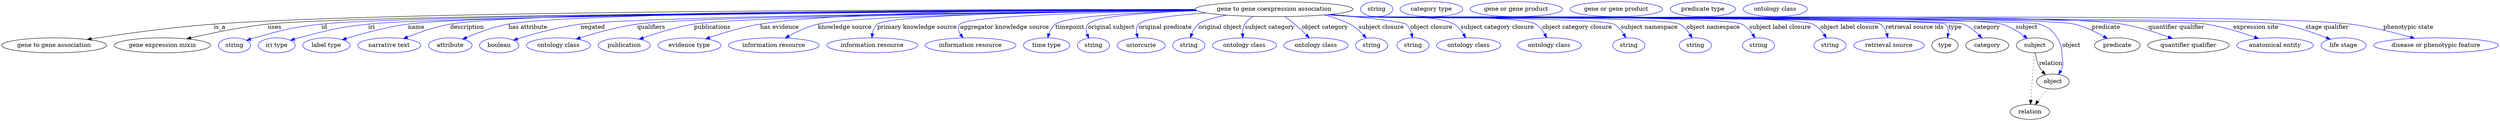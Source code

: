 digraph {
	graph [bb="0,0,5965.3,283"];
	node [label="\N"];
	"gene to gene coexpression association"	[height=0.5,
		label="gene to gene coexpression association",
		pos="3038.4,265",
		width=5.2356];
	"gene to gene association"	[height=0.5,
		pos="125.44,178",
		width=3.4844];
	"gene to gene coexpression association" -> "gene to gene association"	[label=is_a,
		lp="519.44,221.5",
		pos="e,204.13,192.09 2850.1,264.26 2343.7,264.49 960.81,261.99 505.44,229 405.24,221.74 291.07,205.65 214.25,193.68"];
	"gene expression mixin"	[height=0.5,
		pos="383.44,178",
		width=3.1955];
	"gene to gene coexpression association" -> "gene expression mixin"	[label=uses,
		lp="650.94,221.5",
		pos="e,441.05,193.59 2850.8,263.24 2323.4,260.81 851.84,252.04 634.44,229 571.58,222.34 501.07,207.64 450.82,195.89"];
	id	[color=blue,
		height=0.5,
		label=string,
		pos="554.44,178",
		width=1.0652];
	"gene to gene coexpression association" -> id	[color=blue,
		label=id,
		lp="768.44,221.5",
		pos="e,583.43,189.98 2850.8,263.16 2342.9,260.58 965.91,251.58 761.44,229 689.7,221.08 671.95,215.43 602.44,196 599.33,195.13 596.13,\
194.17 592.94,193.15",
		style=solid];
	iri	[color=blue,
		height=0.5,
		label="iri type",
		pos="655.44,178",
		width=1.2277];
	"gene to gene coexpression association" -> iri	[color=blue,
		label=iri,
		lp="881.44,221.5",
		pos="e,688.35,190.19 2850.8,262.91 2360.7,259.8 1066.7,249.71 873.44,229 799.08,221.03 780.83,214.78 708.44,196 705.06,195.12 701.59,\
194.16 698.1,193.14",
		style=solid];
	name	[color=blue,
		height=0.5,
		label="label type",
		pos="774.44,178",
		width=1.5707];
	"gene to gene coexpression association" -> name	[color=blue,
		label=name,
		lp="988.44,221.5",
		pos="e,812.19,191.56 2850.4,263.35 2375.2,261.33 1151.5,253.78 968.44,229 917.66,222.12 861.07,206.6 822.18,194.66",
		style=solid];
	description	[color=blue,
		height=0.5,
		label="narrative text",
		pos="924.44,178",
		width=2.0943];
	"gene to gene coexpression association" -> description	[color=blue,
		label=description,
		lp="1108.9,221.5",
		pos="e,958.24,194.16 2850.1,264.04 2391.3,263.64 1240.4,259.57 1068.4,229 1033.6,222.8 995.86,209.44 967.76,198.08",
		style=solid];
	"has attribute"	[color=blue,
		height=0.5,
		label=attribute,
		pos="1069.4,178",
		width=1.4443];
	"gene to gene coexpression association" -> "has attribute"	[color=blue,
		label="has attribute",
		lp="1254.4,221.5",
		pos="e,1099.1,192.96 2850.3,263.89 2415.4,263.15 1365.4,258.29 1207.4,229 1173,222.61 1135.7,208.64 1108.6,197.09",
		style=solid];
	negated	[color=blue,
		height=0.5,
		label=boolean,
		pos="1186.4,178",
		width=1.2999];
	"gene to gene coexpression association" -> negated	[color=blue,
		label=negated,
		lp="1409.4,221.5",
		pos="e,1220.3,190.48 2851.9,262.29 2449.1,258.28 1522.8,247.19 1380.4,229 1327.9,222.28 1269.1,205.85 1230.2,193.64",
		style=solid];
	qualifiers	[color=blue,
		height=0.5,
		label="ontology class",
		pos="1327.4,178",
		width=2.1304];
	"gene to gene coexpression association" -> qualifiers	[color=blue,
		label=qualifiers,
		lp="1548.9,221.5",
		pos="e,1369.4,193.23 2852.2,262.19 2474.7,258.16 1644.2,247.34 1515.4,229 1468.5,222.31 1416.5,207.91 1379.1,196.28",
		style=solid];
	publications	[color=blue,
		height=0.5,
		label=publication,
		pos="1484.4,178",
		width=1.7332];
	"gene to gene coexpression association" -> publications	[color=blue,
		label=publications,
		lp="1695.4,221.5",
		pos="e,1520.3,192.76 2852.4,262.05 2501.5,257.97 1766.6,247.36 1651.4,229 1609.3,222.28 1562.9,207.78 1529.7,196.12",
		style=solid];
	"has evidence"	[color=blue,
		height=0.5,
		label="evidence type",
		pos="1640.4,178",
		width=2.0943];
	"gene to gene coexpression association" -> "has evidence"	[color=blue,
		label="has evidence",
		lp="1855.9,221.5",
		pos="e,1679,193.55 2849.9,264.59 2556.4,264.49 2003.9,259.99 1809.4,229 1767.8,222.36 1722,208.37 1688.6,196.87",
		style=solid];
	"knowledge source"	[color=blue,
		height=0.5,
		label="information resource",
		pos="1842.4,178",
		width=3.015];
	"gene to gene coexpression association" -> "knowledge source"	[color=blue,
		label="knowledge source",
		lp="2011.9,221.5",
		pos="e,1869.4,195.64 2852,262.18 2563.4,258.73 2032.5,249.66 1947.4,229 1923.2,223.12 1897.9,211.28 1878.3,200.6",
		style=solid];
	"primary knowledge source"	[color=blue,
		height=0.5,
		label="information resource",
		pos="2077.4,178",
		width=3.015];
	"gene to gene coexpression association" -> "primary knowledge source"	[color=blue,
		label="primary knowledge source",
		lp="2184.4,221.5",
		pos="e,2076.7,196.1 2851.2,262.85 2583,260.38 2118.4,252.69 2089.4,229 2082.7,223.45 2079.3,214.81 2077.8,206.27",
		style=solid];
	"aggregator knowledge source"	[color=blue,
		height=0.5,
		label="information resource",
		pos="2312.4,178",
		width=3.015];
	"gene to gene coexpression association" -> "aggregator knowledge source"	[color=blue,
		label="aggregator knowledge source",
		lp="2393.9,221.5",
		pos="e,2294.7,195.83 2852.8,261.69 2636.8,258.06 2306.7,249.23 2287.4,229 2280.6,221.87 2283.2,212.53 2288.7,203.85",
		style=solid];
	timepoint	[color=blue,
		height=0.5,
		label="time type",
		pos="2494.4,178",
		width=1.5346];
	"gene to gene coexpression association" -> timepoint	[color=blue,
		label=timepoint,
		lp="2550.4,221.5",
		pos="e,2497,196.26 2854.5,261.07 2715.1,257.29 2543,248.66 2515.4,229 2507.8,223.52 2502.9,214.66 2499.8,205.91",
		style=solid];
	"original subject"	[color=blue,
		height=0.5,
		label=string,
		pos="2606.4,178",
		width=1.0652];
	"gene to gene coexpression association" -> "original subject"	[color=blue,
		label="original subject",
		lp="2649.4,221.5",
		pos="e,2595.3,195.28 2854.1,261.08 2739.9,257.3 2611.6,248.67 2593.4,229 2587.3,222.33 2588,213.1 2591.2,204.39",
		style=solid];
	"original predicate"	[color=blue,
		height=0.5,
		label=uriorcurie,
		pos="2720.4,178",
		width=1.5887];
	"gene to gene coexpression association" -> "original predicate"	[color=blue,
		label="original predicate",
		lp="2777.9,221.5",
		pos="e,2712.5,195.83 2875.4,255.89 2800.7,250.46 2726,241.89 2714.4,229 2708.8,222.71 2708.3,214.04 2709.8,205.68",
		style=solid];
	"original object"	[color=blue,
		height=0.5,
		label=string,
		pos="2834.4,178",
		width=1.0652];
	"gene to gene coexpression association" -> "original object"	[color=blue,
		label="original object",
		lp="2908.9,221.5",
		pos="e,2838.1,196.37 2925.5,250.59 2895.9,245.24 2869.1,238.14 2857.4,229 2850.1,223.23 2845,214.58 2841.5,206.09",
		style=solid];
	"subject category"	[color=blue,
		height=0.5,
		label="ontology class",
		pos="2967.4,178",
		width=2.1304];
	"gene to gene coexpression association" -> "subject category"	[color=blue,
		label="subject category",
		lp="3027.9,221.5",
		pos="e,2963.6,196.01 2988.3,247.52 2980.4,242.76 2973.3,236.7 2968.4,229 2964.2,222.26 2962.8,213.93 2962.9,206.01",
		style=solid];
	"object category"	[color=blue,
		height=0.5,
		label="ontology class",
		pos="3138.4,178",
		width=2.1304];
	"gene to gene coexpression association" -> "object category"	[color=blue,
		label="object category",
		lp="3159.9,221.5",
		pos="e,3122.5,195.89 3063.7,247.1 3071.5,241.57 3080,235.25 3087.4,229 3097,220.99 3106.9,211.56 3115.4,203.06",
		style=solid];
	"subject closure"	[color=blue,
		height=0.5,
		label=string,
		pos="3271.4,178",
		width=1.0652];
	"gene to gene coexpression association" -> "subject closure"	[color=blue,
		label="subject closure",
		lp="3294.9,221.5",
		pos="e,3259.1,195.04 3158.1,250.96 3179.3,245.87 3200.5,238.8 3219.4,229 3231.9,222.54 3243.4,212.16 3252.4,202.52",
		style=solid];
	"object closure"	[color=blue,
		height=0.5,
		label=string,
		pos="3370.4,178",
		width=1.0652];
	"gene to gene coexpression association" -> "object closure"	[color=blue,
		label="object closure",
		lp="3414.4,221.5",
		pos="e,3369.2,196.03 3172.8,252.34 3255.1,244.65 3346,234.95 3353.4,229 3360.5,223.3 3364.7,214.52 3367.1,205.89",
		style=solid];
	"subject category closure"	[color=blue,
		height=0.5,
		label="ontology class",
		pos="3503.4,178",
		width=2.1304];
	"gene to gene coexpression association" -> "subject category closure"	[color=blue,
		label="subject category closure",
		lp="3571.9,221.5",
		pos="e,3496.3,195.96 3172.6,252.33 3194,250.52 3215.8,248.69 3236.4,247 3288,242.79 3423.5,254.64 3468.4,229 3478.1,223.48 3485.7,214.08 \
3491.4,204.91",
		style=solid];
	"object category closure"	[color=blue,
		height=0.5,
		label="ontology class",
		pos="3696.4,178",
		width=2.1304];
	"gene to gene coexpression association" -> "object category closure"	[color=blue,
		label="object category closure",
		lp="3762.9,221.5",
		pos="e,3690.1,196.08 3168.8,251.99 3191.4,250.15 3214.6,248.4 3236.4,247 3283.8,243.97 3622.1,252.38 3663.4,229 3672.9,223.62 3680.2,\
214.25 3685.5,205.05",
		style=solid];
	"subject namespace"	[color=blue,
		height=0.5,
		label=string,
		pos="3886.4,178",
		width=1.0652];
	"gene to gene coexpression association" -> "subject namespace"	[color=blue,
		label="subject namespace",
		lp="3935.4,221.5",
		pos="e,3879.1,196.17 3167.5,251.86 3190.4,250.01 3214.1,248.28 3236.4,247 3270.5,245.04 3820.3,245 3850.4,229 3860.5,223.68 3868.4,214.18 \
3874.2,204.88",
		style=solid];
	"object namespace"	[color=blue,
		height=0.5,
		label=string,
		pos="4045.4,178",
		width=1.0652];
	"gene to gene coexpression association" -> "object namespace"	[color=blue,
		label="object namespace",
		lp="4088.4,221.5",
		pos="e,4037.7,195.73 3167,251.79 3190.1,249.93 3214,248.23 3236.4,247 3279.2,244.67 3969.3,248.49 4007.4,229 4017.9,223.66 4026.3,213.98 \
4032.5,204.54",
		style=solid];
	"subject label closure"	[color=blue,
		height=0.5,
		label=string,
		pos="4196.4,178",
		width=1.0652];
	"gene to gene coexpression association" -> "subject label closure"	[color=blue,
		label="subject label closure",
		lp="4248.4,221.5",
		pos="e,4188.1,195.76 3166.4,251.76 3189.7,249.89 3213.8,248.19 3236.4,247 3287.5,244.31 4110.6,251.59 4156.4,229 4167.3,223.66 4176.1,\
213.84 4182.7,204.3",
		style=solid];
	"object label closure"	[color=blue,
		height=0.5,
		label=string,
		pos="4367.4,178",
		width=1.0652];
	"gene to gene coexpression association" -> "object label closure"	[color=blue,
		label="object label closure",
		lp="4413.9,221.5",
		pos="e,4358.8,195.79 3166.2,251.73 3189.5,249.86 3213.7,248.16 3236.4,247 3296.9,243.91 4271.9,255.36 4326.4,229 4337.4,223.69 4346.5,\
213.87 4353.3,204.33",
		style=solid];
	"retrieval source ids"	[color=blue,
		height=0.5,
		label="retrieval source",
		pos="4508.4,178",
		width=2.347];
	"gene to gene coexpression association" -> "retrieval source ids"	[color=blue,
		label="retrieval source ids",
		lp="4569.9,221.5",
		pos="e,4506,196.44 3165.9,251.71 3189.3,249.83 3213.6,248.14 3236.4,247 3271.1,245.26 4458.6,248.44 4487.4,229 4495.3,223.72 4500.2,214.9 \
4503.3,206.13",
		style=solid];
	type	[height=0.5,
		pos="4642.4,178",
		width=0.86659];
	"gene to gene coexpression association" -> type	[color=blue,
		label=type,
		lp="4666.4,221.5",
		pos="e,4648.4,196.12 3165.6,251.7 3189.2,249.82 3213.5,248.13 3236.4,247 3256,246.04 4629.7,242.91 4643.4,229 4649.3,223.03 4650.6,214.43 \
4650,206.05",
		style=solid];
	category	[height=0.5,
		pos="4743.4,178",
		width=1.4263];
	"gene to gene coexpression association" -> category	[color=blue,
		label=category,
		lp="4742.9,221.5",
		pos="e,4730.4,195.44 3165.6,251.69 3189.2,249.81 3213.5,248.12 3236.4,247 3276.7,245.03 4648.8,243.42 4686.4,229 4700.5,223.59 4713.5,\
212.98 4723.4,202.93",
		style=solid];
	subject	[height=0.5,
		pos="4857.4,178",
		width=1.2277];
	"gene to gene coexpression association" -> subject	[color=blue,
		label=subject,
		lp="4837.4,221.5",
		pos="e,4839.4,194.55 3165.6,251.68 3189.2,249.8 3213.5,248.12 3236.4,247 3322,242.83 4696.3,253.33 4778.4,229 4797.7,223.3 4816.8,211.43 \
4831.4,200.69",
		style=solid];
	object	[height=0.5,
		pos="4900.4,91",
		width=1.0832];
	"gene to gene coexpression association" -> object	[color=blue,
		label=object,
		lp="4944.4,178",
		pos="e,4913.8,108.09 3165.4,251.69 3189,249.8 3213.4,248.11 3236.4,247 3281.7,244.81 4824.6,243.8 4867.4,229 4890.2,221.13 4897.3,216.2 \
4910.4,196 4923.9,175.3 4920.5,166.51 4923.4,142 4924.2,135.38 4925.3,133.39 4923.4,127 4922.4,123.55 4920.9,120.13 4919.2,116.85",
		style=solid];
	predicate	[height=0.5,
		pos="5054.4,178",
		width=1.5165];
	"gene to gene coexpression association" -> predicate	[color=blue,
		label=predicate,
		lp="5027.4,221.5",
		pos="e,5030.6,194.35 3165.4,251.68 3189,249.79 3213.4,248.11 3236.4,247 3331.6,242.42 4858.7,250.83 4951.4,229 4976.3,223.14 5002.2,210.55 \
5021.8,199.46",
		style=solid];
	"quantifier qualifier"	[height=0.5,
		pos="5224.4,178",
		width=2.7081];
	"gene to gene coexpression association" -> "quantifier qualifier"	[color=blue,
		label="quantifier qualifier",
		lp="5195.4,221.5",
		pos="e,5186,194.61 3165.4,251.67 3189,249.78 3213.4,248.1 3236.4,247 3439.4,237.3 4864.7,260.83 5065.4,229 5103.6,222.95 5145.2,209.6 \
5176.3,198.22",
		style=solid];
	"expression site"	[color=blue,
		height=0.5,
		label="anatomical entity",
		pos="5431.4,178",
		width=2.5456];
	"gene to gene coexpression association" -> "expression site"	[color=blue,
		label="expression site",
		lp="5385.9,221.5",
		pos="e,5392.2,194.37 3165.1,251.67 3188.8,249.78 3213.3,248.09 3236.4,247 3349.1,241.67 5154.9,246.03 5266.4,229 5306.4,222.9 5350.1,\
209.32 5382.5,197.85",
		style=solid];
	"stage qualifier"	[color=blue,
		height=0.5,
		label="life stage",
		pos="5595.4,178",
		width=1.4985];
	"gene to gene coexpression association" -> "stage qualifier"	[color=blue,
		label="stage qualifier",
		lp="5555.9,221.5",
		pos="e,5563.8,192.71 3165.1,251.66 3188.8,249.76 3213.3,248.08 3236.4,247 3359,241.25 5323.4,249.02 5444.4,229 5482.6,222.68 5524.3,208.3 \
5554.1,196.57",
		style=solid];
	"phenotypic state"	[color=blue,
		height=0.5,
		label="disease or phenotypic feature",
		pos="5816.4,178",
		width=4.1344];
	"gene to gene coexpression association" -> "phenotypic state"	[color=blue,
		label="phenotypic state",
		lp="5750.4,221.5",
		pos="e,5765.2,194.99 3165.1,251.65 3188.8,249.75 3213.3,248.08 3236.4,247 3500,234.7 5349.5,261.48 5611.4,229 5660.6,222.9 5715.1,209.27 \
5755.5,197.78",
		style=solid];
	association_type	[color=blue,
		height=0.5,
		label=string,
		pos="3283.4,265",
		width=1.0652];
	association_category	[color=blue,
		height=0.5,
		label="category type",
		pos="3414.4,265",
		width=2.0762];
	subject -> object	[label=relation,
		lp="4895.4,134.5",
		pos="e,4882.5,107.23 4858.5,159.55 4859.7,149.57 4862.2,137.07 4867.4,127 4869.7,122.68 4872.6,118.52 4875.8,114.66"];
	relation	[height=0.5,
		pos="4845.4,18",
		width=1.2999];
	subject -> relation	[pos="e,4846.7,36.188 4856.1,159.79 4854.1,132.48 4850,78.994 4847.5,46.38",
		style=dotted];
	"gene to gene association_subject"	[color=blue,
		height=0.5,
		label="gene or gene product",
		pos="3617.4,265",
		width=3.0692];
	object -> relation	[pos="e,4858.3,35.54 4888,73.889 4881,64.939 4872.3,53.617 4864.5,43.584",
		style=dotted];
	"gene to gene association_object"	[color=blue,
		height=0.5,
		label="gene or gene product",
		pos="3856.4,265",
		width=3.0692];
	"gene to gene coexpression association_predicate"	[color=blue,
		height=0.5,
		label="predicate type",
		pos="4062.4,265",
		width=2.1665];
	"gene expression mixin_quantifier qualifier"	[color=blue,
		height=0.5,
		label="ontology class",
		pos="4235.4,265",
		width=2.1304];
}
